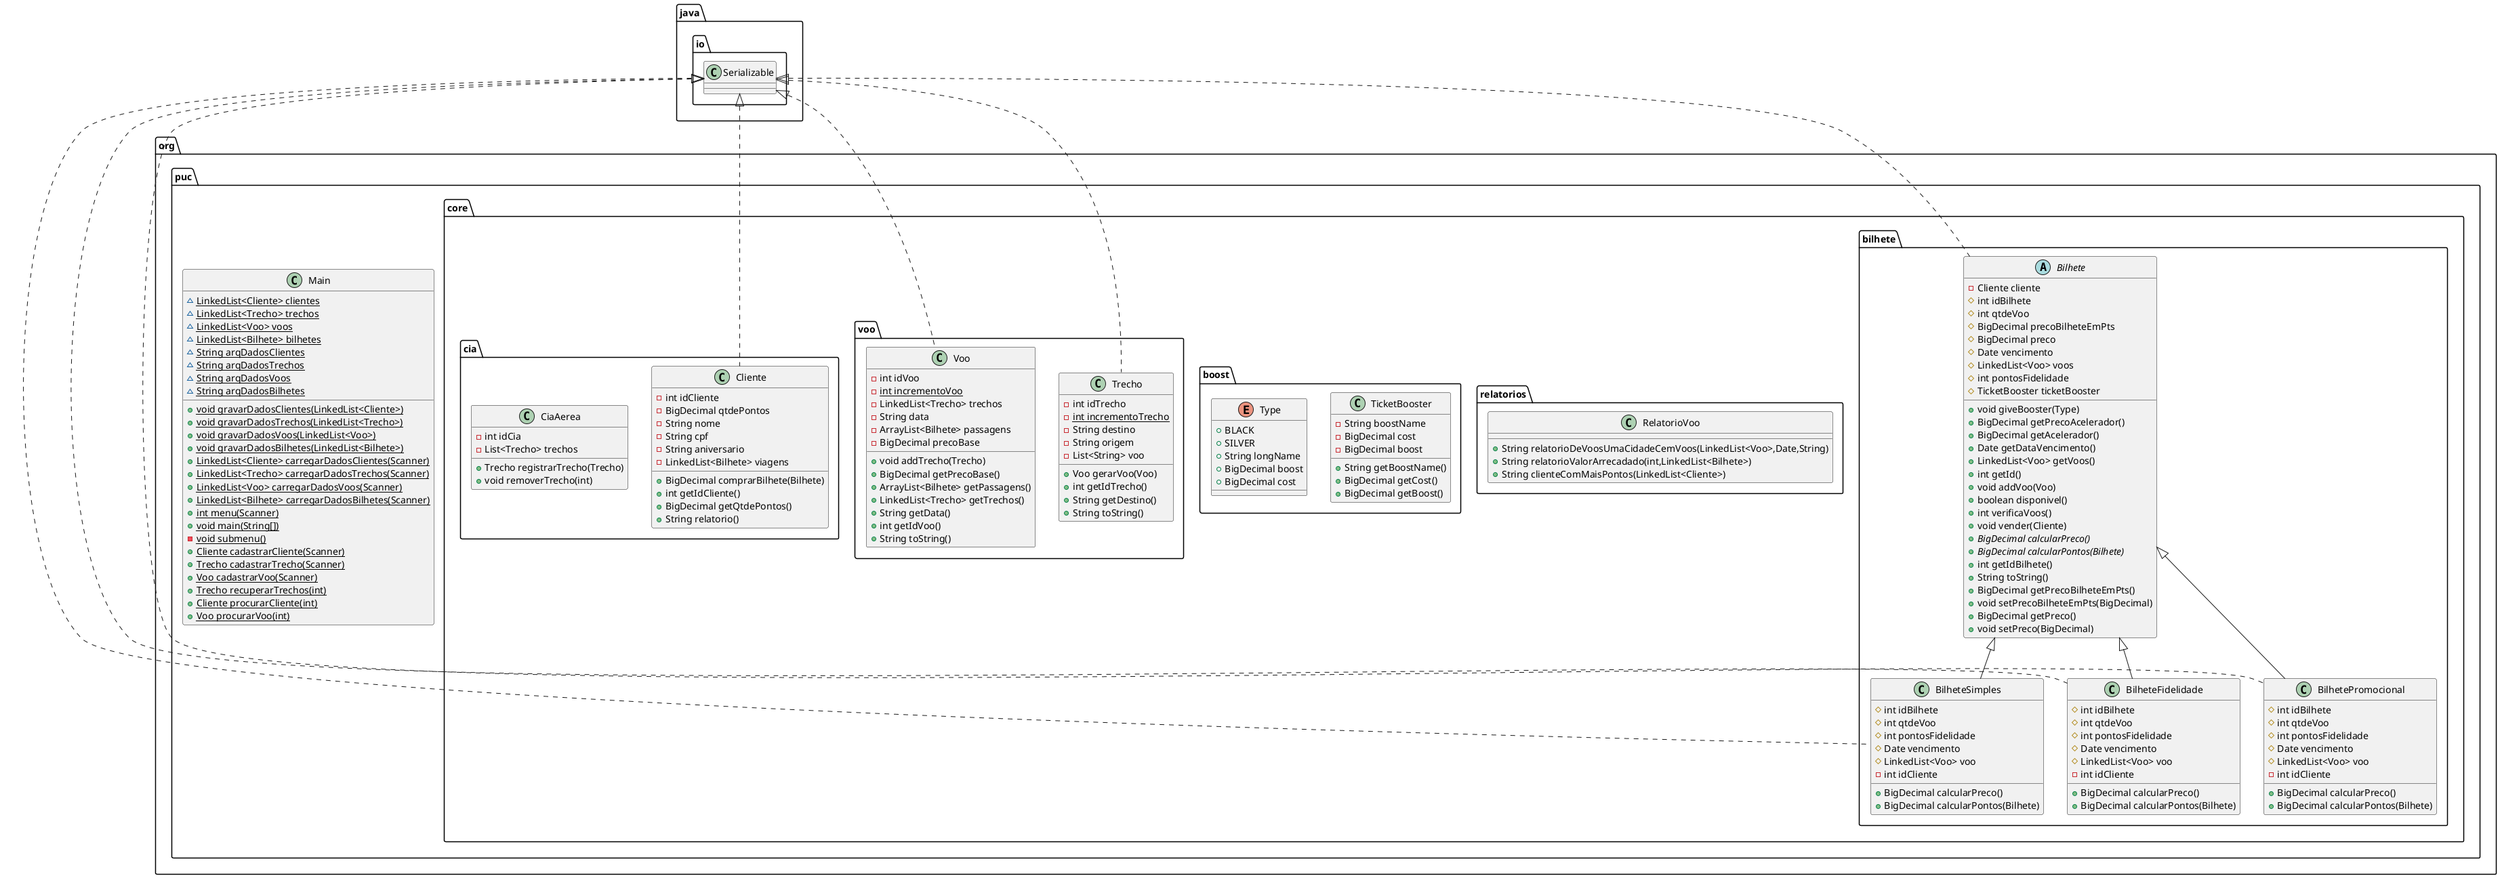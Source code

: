 @startuml
class org.puc.Main {
~ {static} LinkedList<Cliente> clientes
~ {static} LinkedList<Trecho> trechos
~ {static} LinkedList<Voo> voos
~ {static} LinkedList<Bilhete> bilhetes
~ {static} String arqDadosClientes
~ {static} String arqDadosTrechos
~ {static} String arqDadosVoos
~ {static} String arqDadosBilhetes
+ {static} void gravarDadosClientes(LinkedList<Cliente>)
+ {static} void gravarDadosTrechos(LinkedList<Trecho>)
+ {static} void gravarDadosVoos(LinkedList<Voo>)
+ {static} void gravarDadosBilhetes(LinkedList<Bilhete>)
+ {static} LinkedList<Cliente> carregarDadosClientes(Scanner)
+ {static} LinkedList<Trecho> carregarDadosTrechos(Scanner)
+ {static} LinkedList<Voo> carregarDadosVoos(Scanner)
+ {static} LinkedList<Bilhete> carregarDadosBilhetes(Scanner)
+ {static} int menu(Scanner)
+ {static} void main(String[])
- {static} void submenu()
+ {static} Cliente cadastrarCliente(Scanner)
+ {static} Trecho cadastrarTrecho(Scanner)
+ {static} Voo cadastrarVoo(Scanner)
+ {static} Trecho recuperarTrechos(int)
+ {static} Cliente procurarCliente(int)
+ {static} Voo procurarVoo(int)
}
class org.puc.core.bilhete.BilheteSimples {
# int idBilhete
# int qtdeVoo
# int pontosFidelidade
# Date vencimento
# LinkedList<Voo> voo
- int idCliente
+ BigDecimal calcularPreco()
+ BigDecimal calcularPontos(Bilhete)
}
class org.puc.core.relatorios.RelatorioVoo {
+ String relatorioDeVoosUmaCidadeCemVoos(LinkedList<Voo>,Date,String)
+ String relatorioValorArrecadado(int,LinkedList<Bilhete>)
+ String clienteComMaisPontos(LinkedList<Cliente>)
}
class org.puc.core.bilhete.BilheteFidelidade {
# int idBilhete
# int qtdeVoo
# int pontosFidelidade
# Date vencimento
# LinkedList<Voo> voo
- int idCliente
+ BigDecimal calcularPreco()
+ BigDecimal calcularPontos(Bilhete)
}
class org.puc.core.boost.TicketBooster {
- String boostName
- BigDecimal cost
- BigDecimal boost
+ String getBoostName()
+ BigDecimal getCost()
+ BigDecimal getBoost()
}
enum org.puc.core.boost.Type {
+  BLACK
+  SILVER
+ String longName
+ BigDecimal boost
+ BigDecimal cost
}
class org.puc.core.voo.Trecho {
- int idTrecho
- {static} int incrementoTrecho
- String destino
- String origem
- List<String> voo
+ Voo gerarVoo(Voo)
+ int getIdTrecho()
+ String getDestino()
+ String toString()
}
class org.puc.core.cia.Cliente {
- int idCliente
- BigDecimal qtdePontos
- String nome
- String cpf
- String aniversario
- LinkedList<Bilhete> viagens
+ BigDecimal comprarBilhete(Bilhete)
+ int getIdCliente()
+ BigDecimal getQtdePontos()
+ String relatorio()
}
class org.puc.core.bilhete.BilhetePromocional {
# int idBilhete
# int qtdeVoo
# int pontosFidelidade
# Date vencimento
# LinkedList<Voo> voo
- int idCliente
+ BigDecimal calcularPreco()
+ BigDecimal calcularPontos(Bilhete)
}
abstract class org.puc.core.bilhete.Bilhete {
- Cliente cliente
# int idBilhete
# int qtdeVoo
# BigDecimal precoBilheteEmPts
# BigDecimal preco
# Date vencimento
# LinkedList<Voo> voos
# int pontosFidelidade
# TicketBooster ticketBooster
+ void giveBooster(Type)
+ BigDecimal getPrecoAcelerador()
+ BigDecimal getAcelerador()
+ Date getDataVencimento()
+ LinkedList<Voo> getVoos()
+ int getId()
+ void addVoo(Voo)
+ boolean disponivel()
+ int verificaVoos()
+ void vender(Cliente)
+ {abstract}BigDecimal calcularPreco()
+ {abstract}BigDecimal calcularPontos(Bilhete)
+ int getIdBilhete()
+ String toString()
+ BigDecimal getPrecoBilheteEmPts()
+ void setPrecoBilheteEmPts(BigDecimal)
+ BigDecimal getPreco()
+ void setPreco(BigDecimal)
}
class org.puc.core.voo.Voo {
- int idVoo
- {static} int incrementoVoo
- LinkedList<Trecho> trechos
- String data
- ArrayList<Bilhete> passagens
- BigDecimal precoBase
+ void addTrecho(Trecho)
+ BigDecimal getPrecoBase()
+ ArrayList<Bilhete> getPassagens()
+ LinkedList<Trecho> getTrechos()
+ String getData()
+ int getIdVoo()
+ String toString()
}
class org.puc.core.cia.CiaAerea {
- int idCia
- List<Trecho> trechos
+ Trecho registrarTrecho(Trecho)
+ void removerTrecho(int)
}


java.io.Serializable <|.. org.puc.core.bilhete.BilheteSimples
org.puc.core.bilhete.Bilhete <|-- org.puc.core.bilhete.BilheteSimples
java.io.Serializable <|.. org.puc.core.bilhete.BilheteFidelidade
org.puc.core.bilhete.Bilhete <|-- org.puc.core.bilhete.BilheteFidelidade
java.io.Serializable <|.. org.puc.core.voo.Trecho
java.io.Serializable <|.. org.puc.core.cia.Cliente
java.io.Serializable <|.. org.puc.core.bilhete.BilhetePromocional
org.puc.core.bilhete.Bilhete <|-- org.puc.core.bilhete.BilhetePromocional
java.io.Serializable <|.. org.puc.core.bilhete.Bilhete
java.io.Serializable <|.. org.puc.core.voo.Voo
@enduml